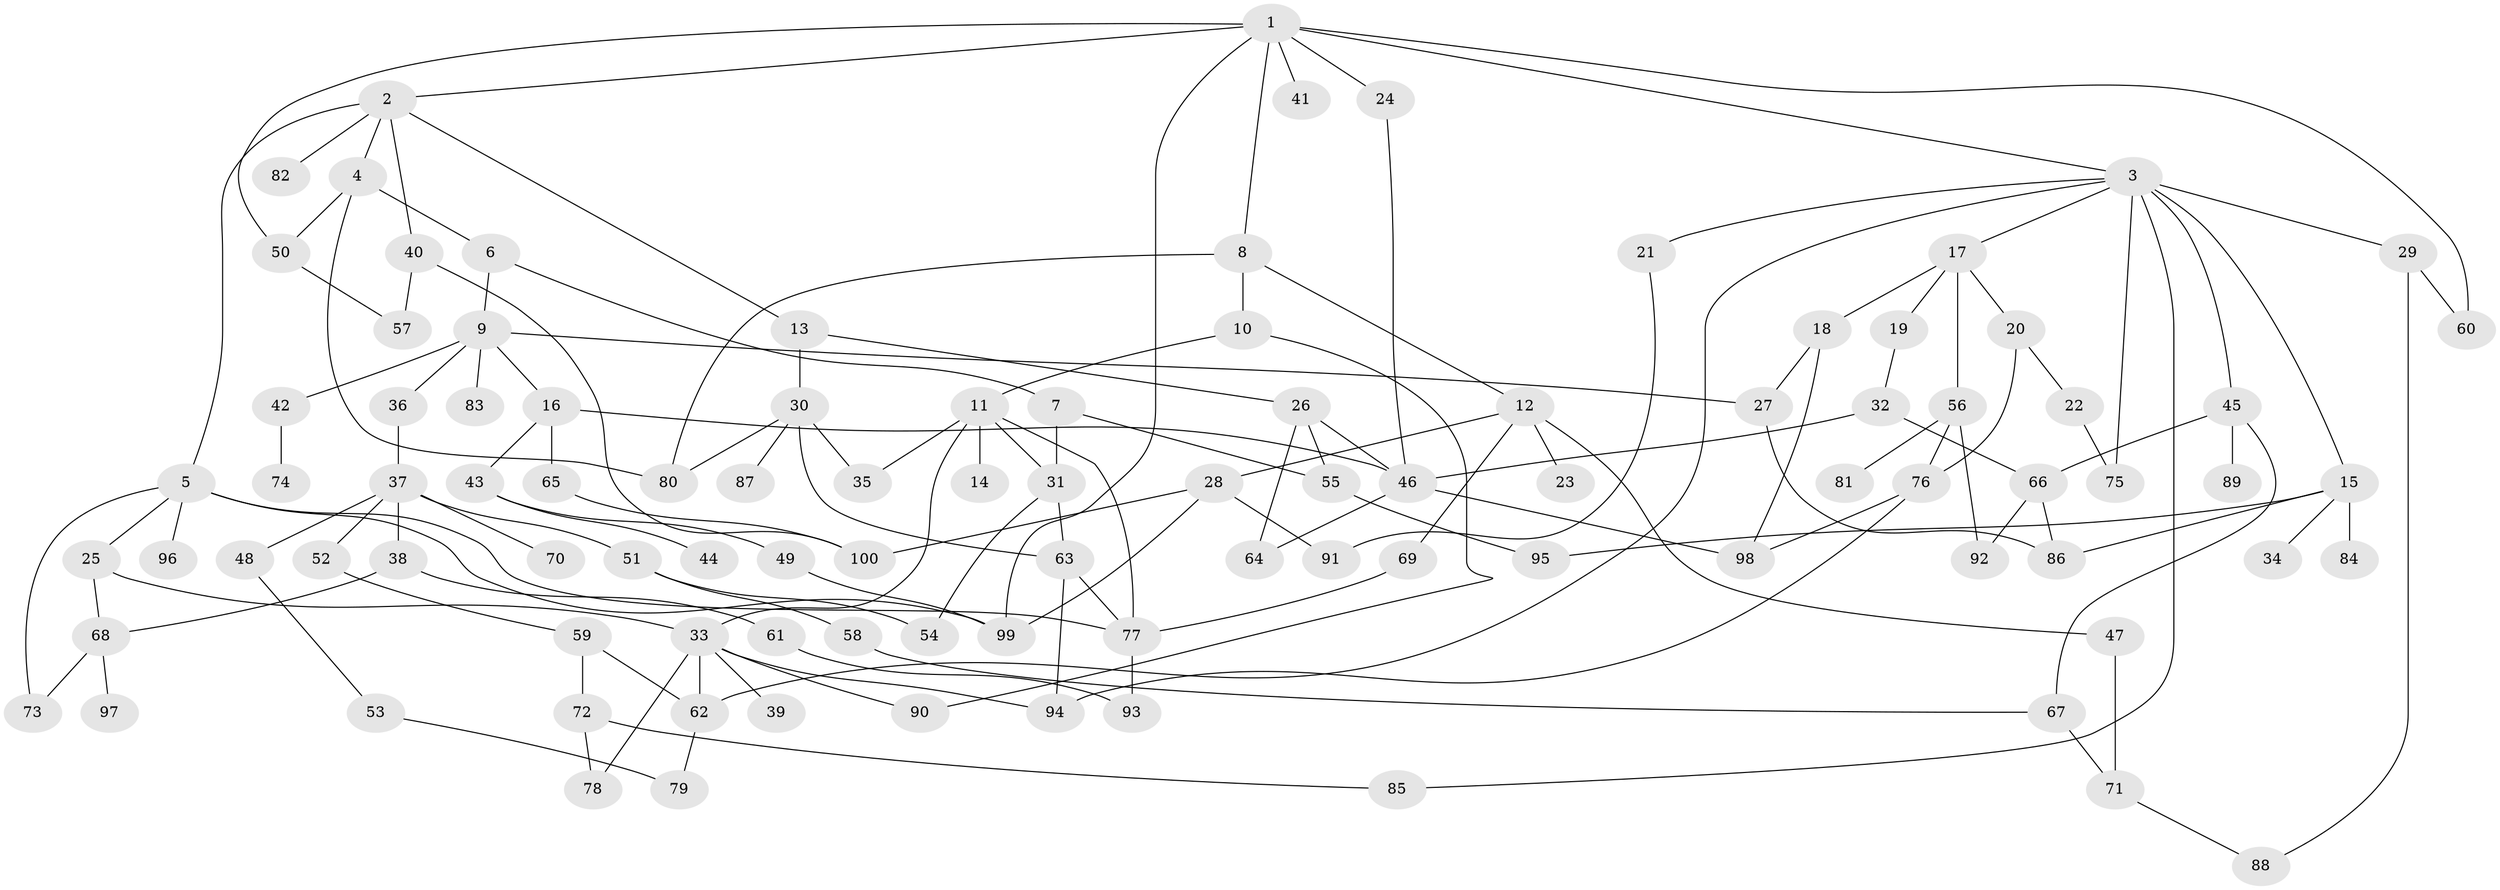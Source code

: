 // coarse degree distribution, {15: 0.02, 8: 0.04, 4: 0.16, 5: 0.08, 2: 0.16, 6: 0.08, 3: 0.18, 1: 0.22, 7: 0.04, 9: 0.02}
// Generated by graph-tools (version 1.1) at 2025/48/03/06/25 01:48:57]
// undirected, 100 vertices, 147 edges
graph export_dot {
graph [start="1"]
  node [color=gray90,style=filled];
  1;
  2;
  3;
  4;
  5;
  6;
  7;
  8;
  9;
  10;
  11;
  12;
  13;
  14;
  15;
  16;
  17;
  18;
  19;
  20;
  21;
  22;
  23;
  24;
  25;
  26;
  27;
  28;
  29;
  30;
  31;
  32;
  33;
  34;
  35;
  36;
  37;
  38;
  39;
  40;
  41;
  42;
  43;
  44;
  45;
  46;
  47;
  48;
  49;
  50;
  51;
  52;
  53;
  54;
  55;
  56;
  57;
  58;
  59;
  60;
  61;
  62;
  63;
  64;
  65;
  66;
  67;
  68;
  69;
  70;
  71;
  72;
  73;
  74;
  75;
  76;
  77;
  78;
  79;
  80;
  81;
  82;
  83;
  84;
  85;
  86;
  87;
  88;
  89;
  90;
  91;
  92;
  93;
  94;
  95;
  96;
  97;
  98;
  99;
  100;
  1 -- 2;
  1 -- 3;
  1 -- 8;
  1 -- 24;
  1 -- 41;
  1 -- 60;
  1 -- 50;
  1 -- 99;
  2 -- 4;
  2 -- 5;
  2 -- 13;
  2 -- 40;
  2 -- 82;
  3 -- 15;
  3 -- 17;
  3 -- 21;
  3 -- 29;
  3 -- 45;
  3 -- 75;
  3 -- 62;
  3 -- 85;
  4 -- 6;
  4 -- 50;
  4 -- 80;
  5 -- 25;
  5 -- 96;
  5 -- 77;
  5 -- 73;
  5 -- 99;
  6 -- 7;
  6 -- 9;
  7 -- 31;
  7 -- 55;
  8 -- 10;
  8 -- 12;
  8 -- 80;
  9 -- 16;
  9 -- 27;
  9 -- 36;
  9 -- 42;
  9 -- 83;
  10 -- 11;
  10 -- 90;
  11 -- 14;
  11 -- 31;
  11 -- 33;
  11 -- 35;
  11 -- 77;
  12 -- 23;
  12 -- 28;
  12 -- 47;
  12 -- 69;
  13 -- 26;
  13 -- 30;
  15 -- 34;
  15 -- 84;
  15 -- 86;
  15 -- 95;
  16 -- 43;
  16 -- 65;
  16 -- 46;
  17 -- 18;
  17 -- 19;
  17 -- 20;
  17 -- 56;
  18 -- 98;
  18 -- 27;
  19 -- 32;
  20 -- 22;
  20 -- 76;
  21 -- 91;
  22 -- 75;
  24 -- 46;
  25 -- 33;
  25 -- 68;
  26 -- 55;
  26 -- 46;
  26 -- 64;
  27 -- 86;
  28 -- 99;
  28 -- 100;
  28 -- 91;
  29 -- 88;
  29 -- 60;
  30 -- 63;
  30 -- 80;
  30 -- 87;
  30 -- 35;
  31 -- 54;
  31 -- 63;
  32 -- 46;
  32 -- 66;
  33 -- 39;
  33 -- 90;
  33 -- 78;
  33 -- 94;
  33 -- 62;
  36 -- 37;
  37 -- 38;
  37 -- 48;
  37 -- 51;
  37 -- 52;
  37 -- 70;
  38 -- 61;
  38 -- 68;
  40 -- 100;
  40 -- 57;
  42 -- 74;
  43 -- 44;
  43 -- 49;
  45 -- 66;
  45 -- 89;
  45 -- 67;
  46 -- 64;
  46 -- 98;
  47 -- 71;
  48 -- 53;
  49 -- 99;
  50 -- 57;
  51 -- 58;
  51 -- 54;
  52 -- 59;
  53 -- 79;
  55 -- 95;
  56 -- 81;
  56 -- 92;
  56 -- 76;
  58 -- 67;
  59 -- 62;
  59 -- 72;
  61 -- 93;
  62 -- 79;
  63 -- 94;
  63 -- 77;
  65 -- 100;
  66 -- 92;
  66 -- 86;
  67 -- 71;
  68 -- 73;
  68 -- 97;
  69 -- 77;
  71 -- 88;
  72 -- 78;
  72 -- 85;
  76 -- 98;
  76 -- 94;
  77 -- 93;
}
